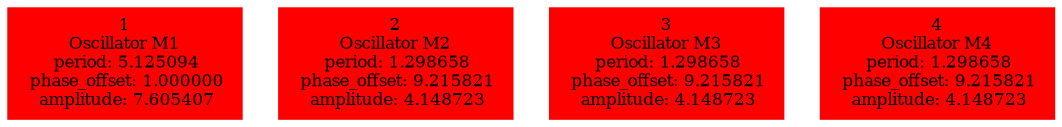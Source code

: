  digraph g{ forcelabels=true;
1 [label=<1<BR />Oscillator M1<BR /> period: 5.125094<BR /> phase_offset: 1.000000<BR /> amplitude: 7.605407>, shape=box,color=red,style=filled,fontsize=8];2 [label=<2<BR />Oscillator M2<BR /> period: 1.298658<BR /> phase_offset: 9.215821<BR /> amplitude: 4.148723>, shape=box,color=red,style=filled,fontsize=8];3 [label=<3<BR />Oscillator M3<BR /> period: 1.298658<BR /> phase_offset: 9.215821<BR /> amplitude: 4.148723>, shape=box,color=red,style=filled,fontsize=8];4 [label=<4<BR />Oscillator M4<BR /> period: 1.298658<BR /> phase_offset: 9.215821<BR /> amplitude: 4.148723>, shape=box,color=red,style=filled,fontsize=8]; }
